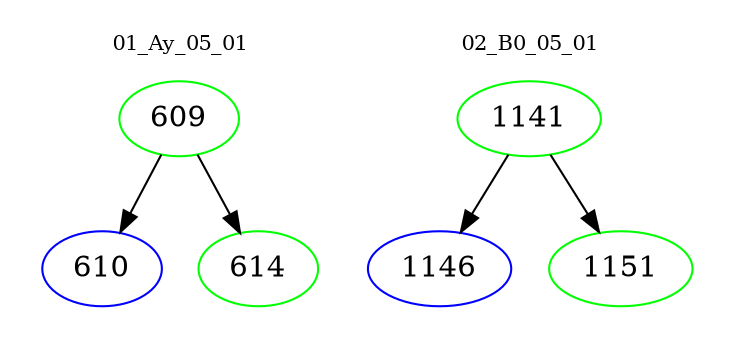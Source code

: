 digraph{
subgraph cluster_0 {
color = white
label = "01_Ay_05_01";
fontsize=10;
T0_609 [label="609", color="green"]
T0_609 -> T0_610 [color="black"]
T0_610 [label="610", color="blue"]
T0_609 -> T0_614 [color="black"]
T0_614 [label="614", color="green"]
}
subgraph cluster_1 {
color = white
label = "02_B0_05_01";
fontsize=10;
T1_1141 [label="1141", color="green"]
T1_1141 -> T1_1146 [color="black"]
T1_1146 [label="1146", color="blue"]
T1_1141 -> T1_1151 [color="black"]
T1_1151 [label="1151", color="green"]
}
}
